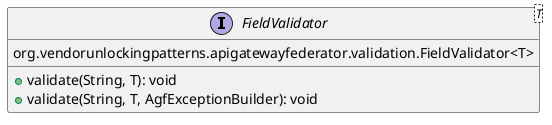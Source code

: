 @startuml
interface FieldValidator<T> {
  org.vendorunlockingpatterns.apigatewayfederator.validation.FieldValidator<T>
 
  + validate(String, T): void
  + validate(String, T, AgfExceptionBuilder): void
}

@enduml